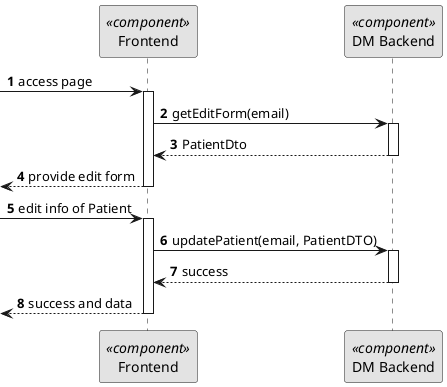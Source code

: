 @startuml 5.1.9
skinparam monochrome true
skinparam packageStyle rectangle
skinparam shadowing false

autonumber

participant "Frontend" as FE <<component>>
participant "DM Backend" as BE <<component>>

-> FE: access page
activate FE
FE -> BE: getEditForm(email)
activate BE
BE --> FE: PatientDto
deactivate BE
<-- FE : provide edit form
deactivate FE
-> FE : edit info of Patient
activate FE
FE -> BE: updatePatient(email, PatientDTO)
activate BE

BE --> FE: success
deactivate BE
<-- FE : success and data

deactivate FE




@enduml